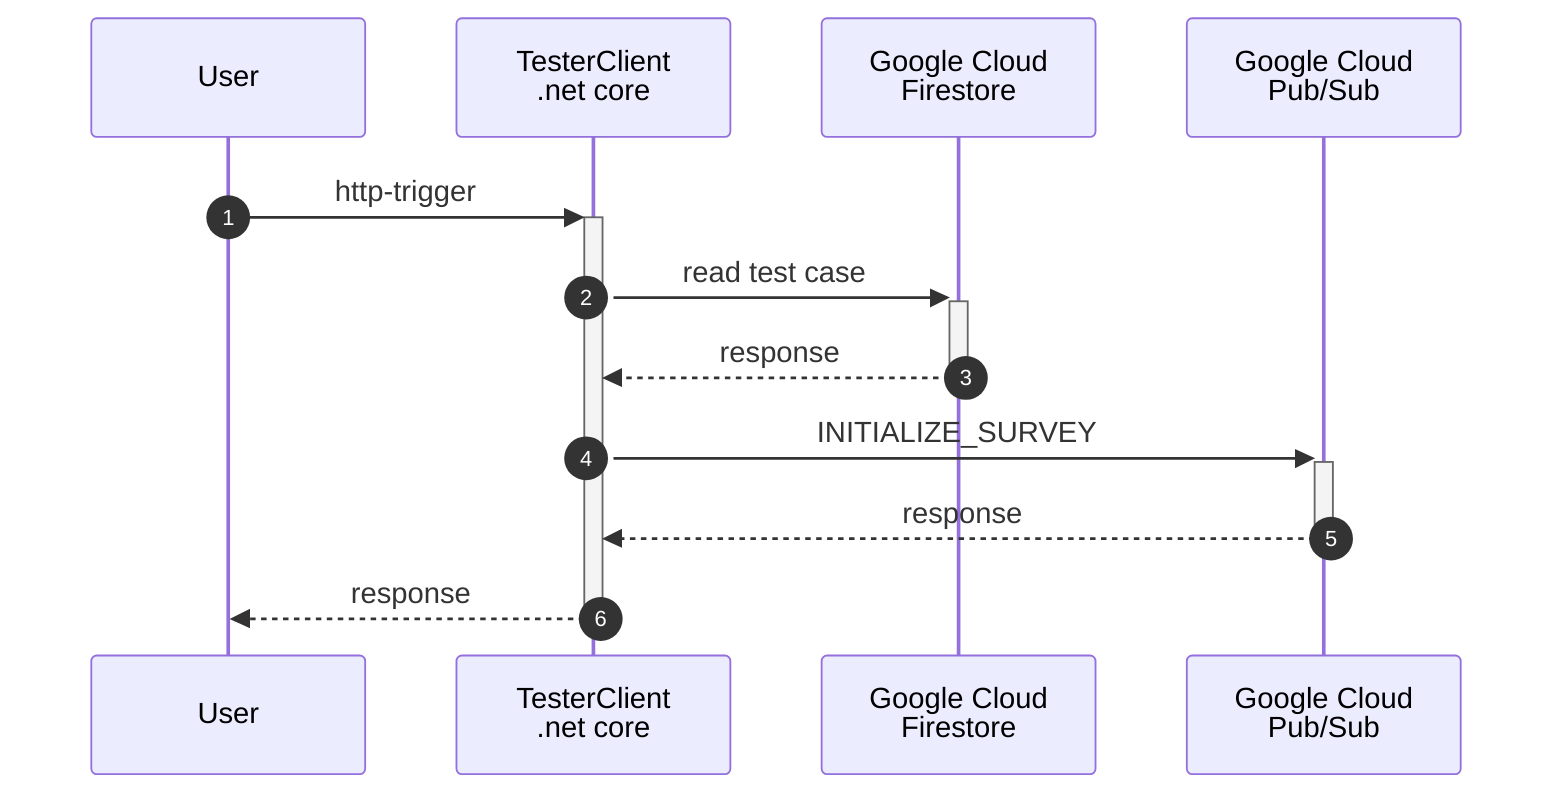 sequenceDiagram
    autonumber
    participant U as User
    participant TC as TesterClient<br>.net core
    participant FS as Google Cloud<br>Firestore
    participant PS as Google Cloud<br>Pub/Sub
    U->>+TC: http-trigger
    TC->>+FS: read test case
    FS-->>TC: response
    deactivate FS
    TC->>+PS: INITIALIZE_SURVEY
    PS-->>TC: response
    deactivate PS
    TC-->>U: response
    deactivate TC